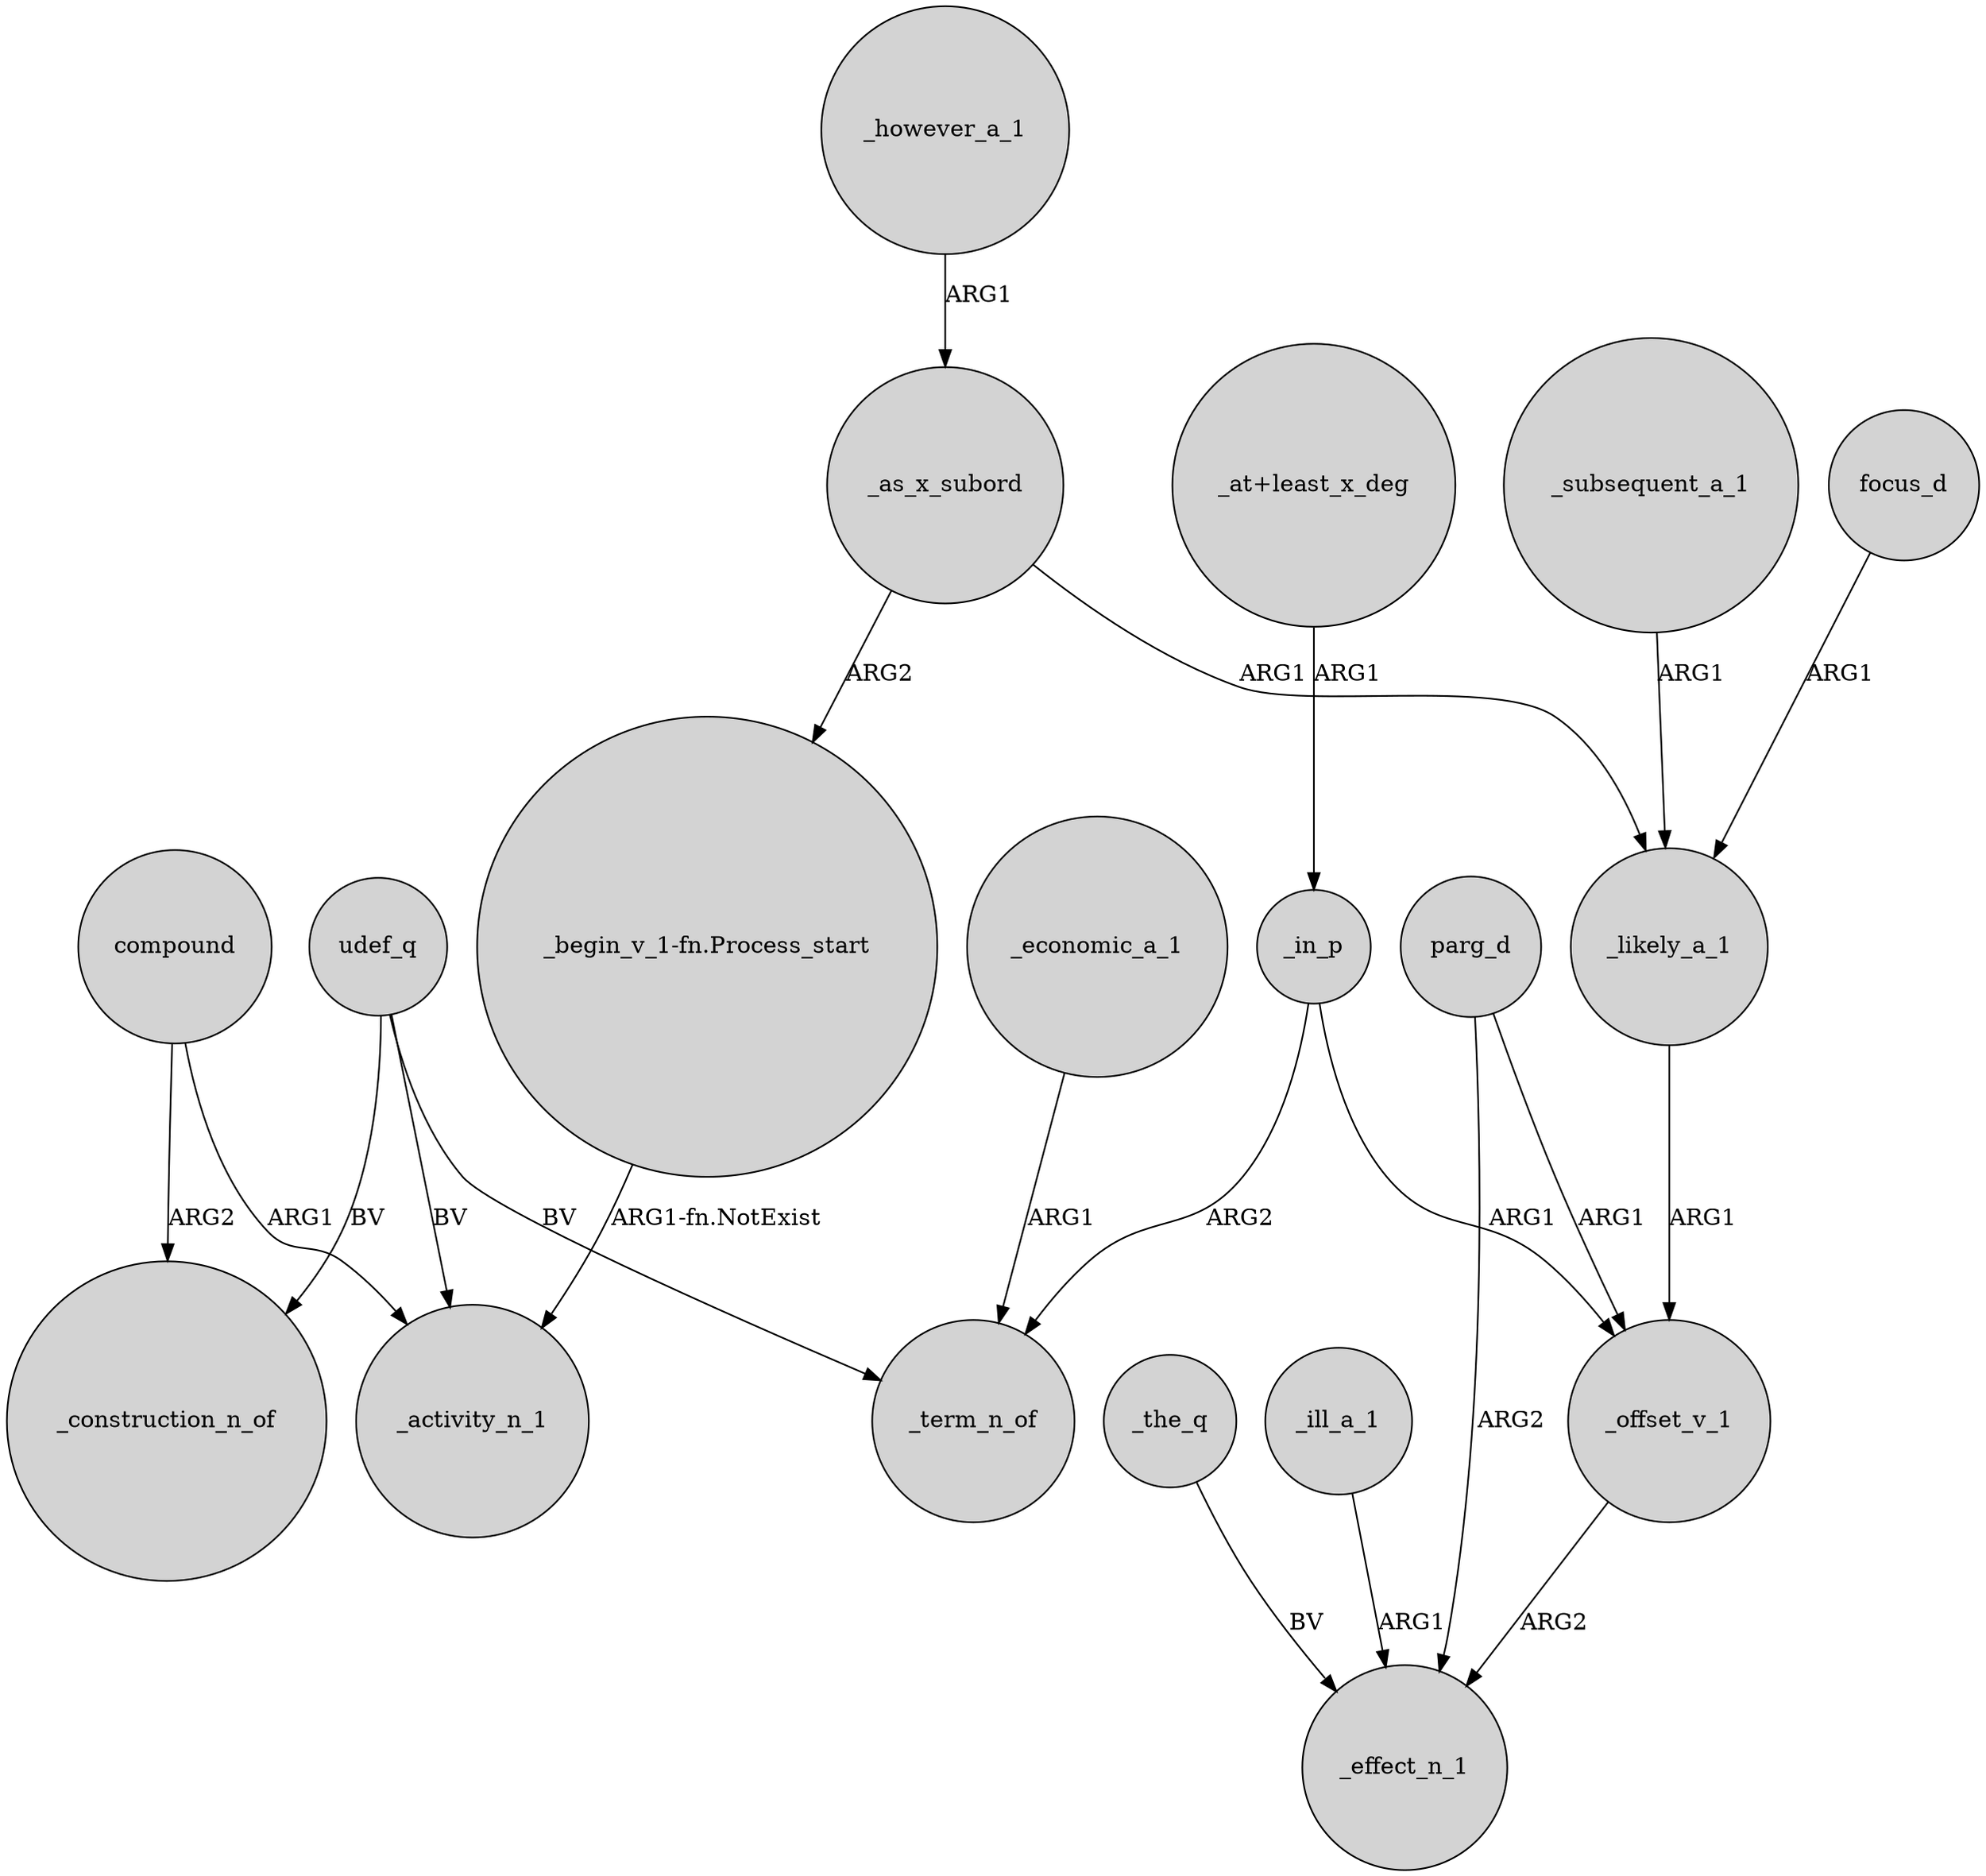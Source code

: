 digraph {
	node [shape=circle style=filled]
	udef_q -> _activity_n_1 [label=BV]
	parg_d -> _effect_n_1 [label=ARG2]
	_in_p -> _offset_v_1 [label=ARG1]
	_offset_v_1 -> _effect_n_1 [label=ARG2]
	focus_d -> _likely_a_1 [label=ARG1]
	_as_x_subord -> "_begin_v_1-fn.Process_start" [label=ARG2]
	_likely_a_1 -> _offset_v_1 [label=ARG1]
	_however_a_1 -> _as_x_subord [label=ARG1]
	_the_q -> _effect_n_1 [label=BV]
	compound -> _activity_n_1 [label=ARG1]
	"_at+least_x_deg" -> _in_p [label=ARG1]
	_in_p -> _term_n_of [label=ARG2]
	_economic_a_1 -> _term_n_of [label=ARG1]
	udef_q -> _term_n_of [label=BV]
	_as_x_subord -> _likely_a_1 [label=ARG1]
	"_begin_v_1-fn.Process_start" -> _activity_n_1 [label="ARG1-fn.NotExist"]
	_ill_a_1 -> _effect_n_1 [label=ARG1]
	_subsequent_a_1 -> _likely_a_1 [label=ARG1]
	compound -> _construction_n_of [label=ARG2]
	udef_q -> _construction_n_of [label=BV]
	parg_d -> _offset_v_1 [label=ARG1]
}
